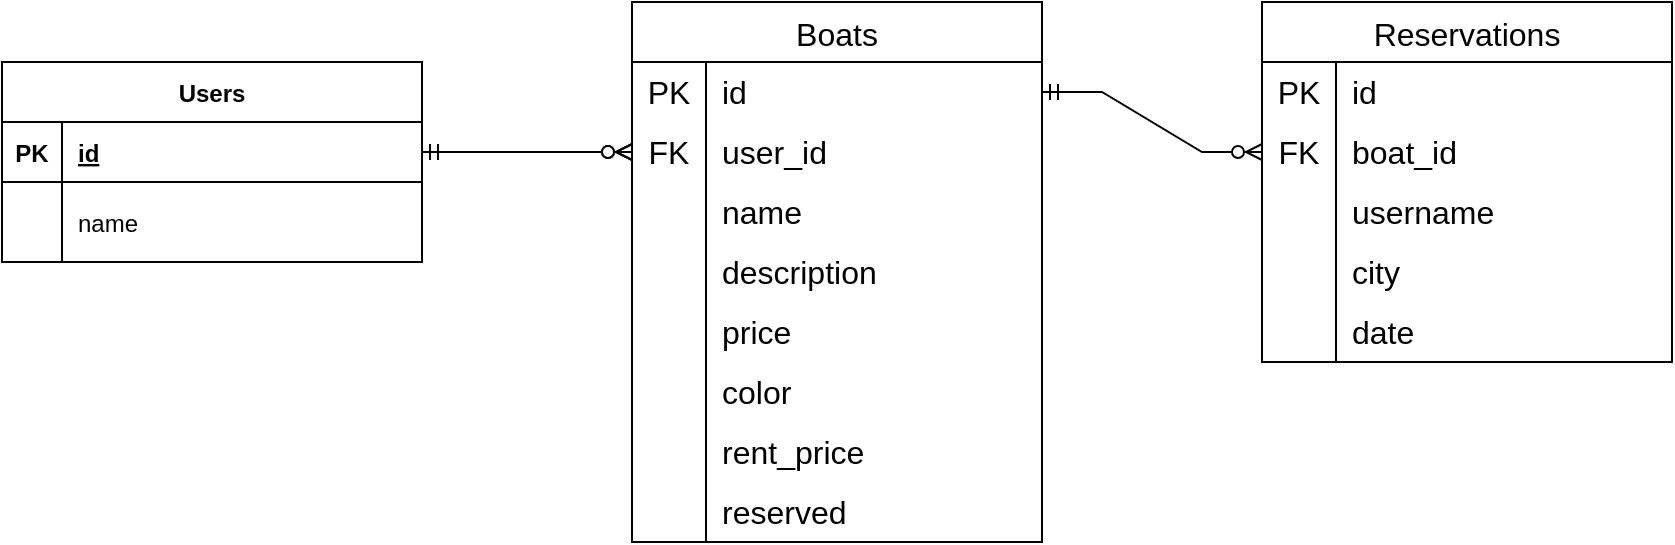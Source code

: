 <mxfile version="22.1.7" type="github">
  <diagram id="R2lEEEUBdFMjLlhIrx00" name="Page-1">
    <mxGraphModel dx="1434" dy="782" grid="1" gridSize="10" guides="1" tooltips="1" connect="1" arrows="1" fold="1" page="1" pageScale="1" pageWidth="850" pageHeight="1100" math="0" shadow="0" extFonts="Permanent Marker^https://fonts.googleapis.com/css?family=Permanent+Marker">
      <root>
        <mxCell id="0" />
        <mxCell id="1" parent="0" />
        <mxCell id="C-vyLk0tnHw3VtMMgP7b-23" value="Users" style="shape=table;startSize=30;container=1;collapsible=1;childLayout=tableLayout;fixedRows=1;rowLines=0;fontStyle=1;align=center;resizeLast=1;" parent="1" vertex="1">
          <mxGeometry y="80" width="210" height="100" as="geometry" />
        </mxCell>
        <mxCell id="C-vyLk0tnHw3VtMMgP7b-24" value="" style="shape=partialRectangle;collapsible=0;dropTarget=0;pointerEvents=0;fillColor=none;points=[[0,0.5],[1,0.5]];portConstraint=eastwest;top=0;left=0;right=0;bottom=1;" parent="C-vyLk0tnHw3VtMMgP7b-23" vertex="1">
          <mxGeometry y="30" width="210" height="30" as="geometry" />
        </mxCell>
        <mxCell id="C-vyLk0tnHw3VtMMgP7b-25" value="PK" style="shape=partialRectangle;overflow=hidden;connectable=0;fillColor=none;top=0;left=0;bottom=0;right=0;fontStyle=1;" parent="C-vyLk0tnHw3VtMMgP7b-24" vertex="1">
          <mxGeometry width="30" height="30" as="geometry">
            <mxRectangle width="30" height="30" as="alternateBounds" />
          </mxGeometry>
        </mxCell>
        <mxCell id="C-vyLk0tnHw3VtMMgP7b-26" value="id" style="shape=partialRectangle;overflow=hidden;connectable=0;fillColor=none;top=0;left=0;bottom=0;right=0;align=left;spacingLeft=6;fontStyle=5;" parent="C-vyLk0tnHw3VtMMgP7b-24" vertex="1">
          <mxGeometry x="30" width="180" height="30" as="geometry">
            <mxRectangle width="180" height="30" as="alternateBounds" />
          </mxGeometry>
        </mxCell>
        <mxCell id="C-vyLk0tnHw3VtMMgP7b-27" value="" style="shape=partialRectangle;collapsible=0;dropTarget=0;pointerEvents=0;fillColor=none;points=[[0,0.5],[1,0.5]];portConstraint=eastwest;top=0;left=0;right=0;bottom=0;" parent="C-vyLk0tnHw3VtMMgP7b-23" vertex="1">
          <mxGeometry y="60" width="210" height="40" as="geometry" />
        </mxCell>
        <mxCell id="C-vyLk0tnHw3VtMMgP7b-28" value="" style="shape=partialRectangle;overflow=hidden;connectable=0;fillColor=none;top=0;left=0;bottom=0;right=0;" parent="C-vyLk0tnHw3VtMMgP7b-27" vertex="1">
          <mxGeometry width="30" height="40" as="geometry">
            <mxRectangle width="30" height="40" as="alternateBounds" />
          </mxGeometry>
        </mxCell>
        <mxCell id="C-vyLk0tnHw3VtMMgP7b-29" value="name" style="shape=partialRectangle;overflow=hidden;connectable=0;fillColor=none;top=0;left=0;bottom=0;right=0;align=left;spacingLeft=6;" parent="C-vyLk0tnHw3VtMMgP7b-27" vertex="1">
          <mxGeometry x="30" width="180" height="40" as="geometry">
            <mxRectangle width="180" height="40" as="alternateBounds" />
          </mxGeometry>
        </mxCell>
        <mxCell id="molI-hexbiE29c1PewiQ-3" value="Boats" style="shape=table;startSize=30;container=1;collapsible=0;childLayout=tableLayout;fixedRows=1;rowLines=0;fontStyle=0;strokeColor=default;fontSize=16;" vertex="1" parent="1">
          <mxGeometry x="315" y="50" width="205" height="270" as="geometry" />
        </mxCell>
        <mxCell id="molI-hexbiE29c1PewiQ-4" value="" style="shape=tableRow;horizontal=0;startSize=0;swimlaneHead=0;swimlaneBody=0;top=0;left=0;bottom=0;right=0;collapsible=0;dropTarget=0;fillColor=none;points=[[0,0.5],[1,0.5]];portConstraint=eastwest;strokeColor=inherit;fontSize=16;" vertex="1" parent="molI-hexbiE29c1PewiQ-3">
          <mxGeometry y="30" width="205" height="30" as="geometry" />
        </mxCell>
        <mxCell id="molI-hexbiE29c1PewiQ-5" value="PK" style="shape=partialRectangle;html=1;whiteSpace=wrap;connectable=0;fillColor=none;top=0;left=0;bottom=0;right=0;overflow=hidden;pointerEvents=1;strokeColor=inherit;fontSize=16;" vertex="1" parent="molI-hexbiE29c1PewiQ-4">
          <mxGeometry width="37" height="30" as="geometry">
            <mxRectangle width="37" height="30" as="alternateBounds" />
          </mxGeometry>
        </mxCell>
        <mxCell id="molI-hexbiE29c1PewiQ-6" value="id" style="shape=partialRectangle;html=1;whiteSpace=wrap;connectable=0;fillColor=none;top=0;left=0;bottom=0;right=0;align=left;spacingLeft=6;overflow=hidden;strokeColor=inherit;fontSize=16;" vertex="1" parent="molI-hexbiE29c1PewiQ-4">
          <mxGeometry x="37" width="168" height="30" as="geometry">
            <mxRectangle width="168" height="30" as="alternateBounds" />
          </mxGeometry>
        </mxCell>
        <mxCell id="molI-hexbiE29c1PewiQ-7" value="" style="shape=tableRow;horizontal=0;startSize=0;swimlaneHead=0;swimlaneBody=0;top=0;left=0;bottom=0;right=0;collapsible=0;dropTarget=0;fillColor=none;points=[[0,0.5],[1,0.5]];portConstraint=eastwest;strokeColor=inherit;fontSize=16;" vertex="1" parent="molI-hexbiE29c1PewiQ-3">
          <mxGeometry y="60" width="205" height="30" as="geometry" />
        </mxCell>
        <mxCell id="molI-hexbiE29c1PewiQ-8" value="FK" style="shape=partialRectangle;html=1;whiteSpace=wrap;connectable=0;fillColor=none;top=0;left=0;bottom=0;right=0;overflow=hidden;strokeColor=inherit;fontSize=16;" vertex="1" parent="molI-hexbiE29c1PewiQ-7">
          <mxGeometry width="37" height="30" as="geometry">
            <mxRectangle width="37" height="30" as="alternateBounds" />
          </mxGeometry>
        </mxCell>
        <mxCell id="molI-hexbiE29c1PewiQ-9" value="user_id" style="shape=partialRectangle;html=1;whiteSpace=wrap;connectable=0;fillColor=none;top=0;left=0;bottom=0;right=0;align=left;spacingLeft=6;overflow=hidden;strokeColor=inherit;fontSize=16;" vertex="1" parent="molI-hexbiE29c1PewiQ-7">
          <mxGeometry x="37" width="168" height="30" as="geometry">
            <mxRectangle width="168" height="30" as="alternateBounds" />
          </mxGeometry>
        </mxCell>
        <mxCell id="molI-hexbiE29c1PewiQ-10" value="" style="shape=tableRow;horizontal=0;startSize=0;swimlaneHead=0;swimlaneBody=0;top=0;left=0;bottom=0;right=0;collapsible=0;dropTarget=0;fillColor=none;points=[[0,0.5],[1,0.5]];portConstraint=eastwest;strokeColor=inherit;fontSize=16;" vertex="1" parent="molI-hexbiE29c1PewiQ-3">
          <mxGeometry y="90" width="205" height="30" as="geometry" />
        </mxCell>
        <mxCell id="molI-hexbiE29c1PewiQ-11" value="" style="shape=partialRectangle;html=1;whiteSpace=wrap;connectable=0;fillColor=none;top=0;left=0;bottom=0;right=0;overflow=hidden;strokeColor=inherit;fontSize=16;" vertex="1" parent="molI-hexbiE29c1PewiQ-10">
          <mxGeometry width="37" height="30" as="geometry">
            <mxRectangle width="37" height="30" as="alternateBounds" />
          </mxGeometry>
        </mxCell>
        <mxCell id="molI-hexbiE29c1PewiQ-12" value="name" style="shape=partialRectangle;html=1;whiteSpace=wrap;connectable=0;fillColor=none;top=0;left=0;bottom=0;right=0;align=left;spacingLeft=6;overflow=hidden;strokeColor=inherit;fontSize=16;" vertex="1" parent="molI-hexbiE29c1PewiQ-10">
          <mxGeometry x="37" width="168" height="30" as="geometry">
            <mxRectangle width="168" height="30" as="alternateBounds" />
          </mxGeometry>
        </mxCell>
        <mxCell id="molI-hexbiE29c1PewiQ-13" value="" style="shape=tableRow;horizontal=0;startSize=0;swimlaneHead=0;swimlaneBody=0;top=0;left=0;bottom=0;right=0;collapsible=0;dropTarget=0;fillColor=none;points=[[0,0.5],[1,0.5]];portConstraint=eastwest;strokeColor=inherit;fontSize=16;" vertex="1" parent="molI-hexbiE29c1PewiQ-3">
          <mxGeometry y="120" width="205" height="30" as="geometry" />
        </mxCell>
        <mxCell id="molI-hexbiE29c1PewiQ-14" value="" style="shape=partialRectangle;html=1;whiteSpace=wrap;connectable=0;fillColor=none;top=0;left=0;bottom=0;right=0;overflow=hidden;strokeColor=inherit;fontSize=16;" vertex="1" parent="molI-hexbiE29c1PewiQ-13">
          <mxGeometry width="37" height="30" as="geometry">
            <mxRectangle width="37" height="30" as="alternateBounds" />
          </mxGeometry>
        </mxCell>
        <mxCell id="molI-hexbiE29c1PewiQ-15" value="description" style="shape=partialRectangle;html=1;whiteSpace=wrap;connectable=0;fillColor=none;top=0;left=0;bottom=0;right=0;align=left;spacingLeft=6;overflow=hidden;strokeColor=inherit;fontSize=16;" vertex="1" parent="molI-hexbiE29c1PewiQ-13">
          <mxGeometry x="37" width="168" height="30" as="geometry">
            <mxRectangle width="168" height="30" as="alternateBounds" />
          </mxGeometry>
        </mxCell>
        <mxCell id="molI-hexbiE29c1PewiQ-16" value="" style="shape=tableRow;horizontal=0;startSize=0;swimlaneHead=0;swimlaneBody=0;top=0;left=0;bottom=0;right=0;collapsible=0;dropTarget=0;fillColor=none;points=[[0,0.5],[1,0.5]];portConstraint=eastwest;strokeColor=inherit;fontSize=16;" vertex="1" parent="molI-hexbiE29c1PewiQ-3">
          <mxGeometry y="150" width="205" height="30" as="geometry" />
        </mxCell>
        <mxCell id="molI-hexbiE29c1PewiQ-17" value="" style="shape=partialRectangle;html=1;whiteSpace=wrap;connectable=0;fillColor=none;top=0;left=0;bottom=0;right=0;overflow=hidden;strokeColor=inherit;fontSize=16;" vertex="1" parent="molI-hexbiE29c1PewiQ-16">
          <mxGeometry width="37" height="30" as="geometry">
            <mxRectangle width="37" height="30" as="alternateBounds" />
          </mxGeometry>
        </mxCell>
        <mxCell id="molI-hexbiE29c1PewiQ-18" value="price" style="shape=partialRectangle;html=1;whiteSpace=wrap;connectable=0;fillColor=none;top=0;left=0;bottom=0;right=0;align=left;spacingLeft=6;overflow=hidden;strokeColor=inherit;fontSize=16;" vertex="1" parent="molI-hexbiE29c1PewiQ-16">
          <mxGeometry x="37" width="168" height="30" as="geometry">
            <mxRectangle width="168" height="30" as="alternateBounds" />
          </mxGeometry>
        </mxCell>
        <mxCell id="molI-hexbiE29c1PewiQ-19" value="" style="shape=tableRow;horizontal=0;startSize=0;swimlaneHead=0;swimlaneBody=0;top=0;left=0;bottom=0;right=0;collapsible=0;dropTarget=0;fillColor=none;points=[[0,0.5],[1,0.5]];portConstraint=eastwest;strokeColor=inherit;fontSize=16;" vertex="1" parent="molI-hexbiE29c1PewiQ-3">
          <mxGeometry y="180" width="205" height="30" as="geometry" />
        </mxCell>
        <mxCell id="molI-hexbiE29c1PewiQ-20" value="" style="shape=partialRectangle;html=1;whiteSpace=wrap;connectable=0;fillColor=none;top=0;left=0;bottom=0;right=0;overflow=hidden;strokeColor=inherit;fontSize=16;" vertex="1" parent="molI-hexbiE29c1PewiQ-19">
          <mxGeometry width="37" height="30" as="geometry">
            <mxRectangle width="37" height="30" as="alternateBounds" />
          </mxGeometry>
        </mxCell>
        <mxCell id="molI-hexbiE29c1PewiQ-21" value="color" style="shape=partialRectangle;html=1;whiteSpace=wrap;connectable=0;fillColor=none;top=0;left=0;bottom=0;right=0;align=left;spacingLeft=6;overflow=hidden;strokeColor=inherit;fontSize=16;" vertex="1" parent="molI-hexbiE29c1PewiQ-19">
          <mxGeometry x="37" width="168" height="30" as="geometry">
            <mxRectangle width="168" height="30" as="alternateBounds" />
          </mxGeometry>
        </mxCell>
        <mxCell id="molI-hexbiE29c1PewiQ-22" value="" style="shape=tableRow;horizontal=0;startSize=0;swimlaneHead=0;swimlaneBody=0;top=0;left=0;bottom=0;right=0;collapsible=0;dropTarget=0;fillColor=none;points=[[0,0.5],[1,0.5]];portConstraint=eastwest;strokeColor=inherit;fontSize=16;" vertex="1" parent="molI-hexbiE29c1PewiQ-3">
          <mxGeometry y="210" width="205" height="30" as="geometry" />
        </mxCell>
        <mxCell id="molI-hexbiE29c1PewiQ-23" value="" style="shape=partialRectangle;html=1;whiteSpace=wrap;connectable=0;fillColor=none;top=0;left=0;bottom=0;right=0;overflow=hidden;strokeColor=inherit;fontSize=16;" vertex="1" parent="molI-hexbiE29c1PewiQ-22">
          <mxGeometry width="37" height="30" as="geometry">
            <mxRectangle width="37" height="30" as="alternateBounds" />
          </mxGeometry>
        </mxCell>
        <mxCell id="molI-hexbiE29c1PewiQ-24" value="rent_price" style="shape=partialRectangle;html=1;whiteSpace=wrap;connectable=0;fillColor=none;top=0;left=0;bottom=0;right=0;align=left;spacingLeft=6;overflow=hidden;strokeColor=inherit;fontSize=16;" vertex="1" parent="molI-hexbiE29c1PewiQ-22">
          <mxGeometry x="37" width="168" height="30" as="geometry">
            <mxRectangle width="168" height="30" as="alternateBounds" />
          </mxGeometry>
        </mxCell>
        <mxCell id="molI-hexbiE29c1PewiQ-74" value="" style="shape=tableRow;horizontal=0;startSize=0;swimlaneHead=0;swimlaneBody=0;top=0;left=0;bottom=0;right=0;collapsible=0;dropTarget=0;fillColor=none;points=[[0,0.5],[1,0.5]];portConstraint=eastwest;strokeColor=inherit;fontSize=16;" vertex="1" parent="molI-hexbiE29c1PewiQ-3">
          <mxGeometry y="240" width="205" height="30" as="geometry" />
        </mxCell>
        <mxCell id="molI-hexbiE29c1PewiQ-75" value="" style="shape=partialRectangle;html=1;whiteSpace=wrap;connectable=0;fillColor=none;top=0;left=0;bottom=0;right=0;overflow=hidden;strokeColor=inherit;fontSize=16;" vertex="1" parent="molI-hexbiE29c1PewiQ-74">
          <mxGeometry width="37" height="30" as="geometry">
            <mxRectangle width="37" height="30" as="alternateBounds" />
          </mxGeometry>
        </mxCell>
        <mxCell id="molI-hexbiE29c1PewiQ-76" value="reserved" style="shape=partialRectangle;html=1;whiteSpace=wrap;connectable=0;fillColor=none;top=0;left=0;bottom=0;right=0;align=left;spacingLeft=6;overflow=hidden;strokeColor=inherit;fontSize=16;" vertex="1" parent="molI-hexbiE29c1PewiQ-74">
          <mxGeometry x="37" width="168" height="30" as="geometry">
            <mxRectangle width="168" height="30" as="alternateBounds" />
          </mxGeometry>
        </mxCell>
        <mxCell id="molI-hexbiE29c1PewiQ-25" value="" style="edgeStyle=entityRelationEdgeStyle;fontSize=12;html=1;endArrow=ERzeroToMany;startArrow=ERmandOne;rounded=0;exitX=1;exitY=0.5;exitDx=0;exitDy=0;entryX=0;entryY=0.5;entryDx=0;entryDy=0;" edge="1" parent="1" source="C-vyLk0tnHw3VtMMgP7b-24" target="molI-hexbiE29c1PewiQ-7">
          <mxGeometry width="100" height="100" relative="1" as="geometry">
            <mxPoint x="290" y="75" as="sourcePoint" />
            <mxPoint x="420" y="105" as="targetPoint" />
            <Array as="points">
              <mxPoint x="430" y="100" />
            </Array>
          </mxGeometry>
        </mxCell>
        <mxCell id="molI-hexbiE29c1PewiQ-27" value="Reservations" style="shape=table;startSize=30;container=1;collapsible=0;childLayout=tableLayout;fixedRows=1;rowLines=0;fontStyle=0;strokeColor=default;fontSize=16;" vertex="1" parent="1">
          <mxGeometry x="630" y="50" width="205" height="180" as="geometry" />
        </mxCell>
        <mxCell id="molI-hexbiE29c1PewiQ-28" value="" style="shape=tableRow;horizontal=0;startSize=0;swimlaneHead=0;swimlaneBody=0;top=0;left=0;bottom=0;right=0;collapsible=0;dropTarget=0;fillColor=none;points=[[0,0.5],[1,0.5]];portConstraint=eastwest;strokeColor=inherit;fontSize=16;" vertex="1" parent="molI-hexbiE29c1PewiQ-27">
          <mxGeometry y="30" width="205" height="30" as="geometry" />
        </mxCell>
        <mxCell id="molI-hexbiE29c1PewiQ-29" value="PK" style="shape=partialRectangle;html=1;whiteSpace=wrap;connectable=0;fillColor=none;top=0;left=0;bottom=0;right=0;overflow=hidden;pointerEvents=1;strokeColor=inherit;fontSize=16;" vertex="1" parent="molI-hexbiE29c1PewiQ-28">
          <mxGeometry width="37" height="30" as="geometry">
            <mxRectangle width="37" height="30" as="alternateBounds" />
          </mxGeometry>
        </mxCell>
        <mxCell id="molI-hexbiE29c1PewiQ-30" value="id" style="shape=partialRectangle;html=1;whiteSpace=wrap;connectable=0;fillColor=none;top=0;left=0;bottom=0;right=0;align=left;spacingLeft=6;overflow=hidden;strokeColor=inherit;fontSize=16;" vertex="1" parent="molI-hexbiE29c1PewiQ-28">
          <mxGeometry x="37" width="168" height="30" as="geometry">
            <mxRectangle width="168" height="30" as="alternateBounds" />
          </mxGeometry>
        </mxCell>
        <mxCell id="molI-hexbiE29c1PewiQ-31" value="" style="shape=tableRow;horizontal=0;startSize=0;swimlaneHead=0;swimlaneBody=0;top=0;left=0;bottom=0;right=0;collapsible=0;dropTarget=0;fillColor=none;points=[[0,0.5],[1,0.5]];portConstraint=eastwest;strokeColor=inherit;fontSize=16;" vertex="1" parent="molI-hexbiE29c1PewiQ-27">
          <mxGeometry y="60" width="205" height="30" as="geometry" />
        </mxCell>
        <mxCell id="molI-hexbiE29c1PewiQ-32" value="FK" style="shape=partialRectangle;html=1;whiteSpace=wrap;connectable=0;fillColor=none;top=0;left=0;bottom=0;right=0;overflow=hidden;strokeColor=inherit;fontSize=16;" vertex="1" parent="molI-hexbiE29c1PewiQ-31">
          <mxGeometry width="37" height="30" as="geometry">
            <mxRectangle width="37" height="30" as="alternateBounds" />
          </mxGeometry>
        </mxCell>
        <mxCell id="molI-hexbiE29c1PewiQ-33" value="boat_id" style="shape=partialRectangle;html=1;whiteSpace=wrap;connectable=0;fillColor=none;top=0;left=0;bottom=0;right=0;align=left;spacingLeft=6;overflow=hidden;strokeColor=inherit;fontSize=16;" vertex="1" parent="molI-hexbiE29c1PewiQ-31">
          <mxGeometry x="37" width="168" height="30" as="geometry">
            <mxRectangle width="168" height="30" as="alternateBounds" />
          </mxGeometry>
        </mxCell>
        <mxCell id="molI-hexbiE29c1PewiQ-34" value="" style="shape=tableRow;horizontal=0;startSize=0;swimlaneHead=0;swimlaneBody=0;top=0;left=0;bottom=0;right=0;collapsible=0;dropTarget=0;fillColor=none;points=[[0,0.5],[1,0.5]];portConstraint=eastwest;strokeColor=inherit;fontSize=16;" vertex="1" parent="molI-hexbiE29c1PewiQ-27">
          <mxGeometry y="90" width="205" height="30" as="geometry" />
        </mxCell>
        <mxCell id="molI-hexbiE29c1PewiQ-35" value="" style="shape=partialRectangle;html=1;whiteSpace=wrap;connectable=0;fillColor=none;top=0;left=0;bottom=0;right=0;overflow=hidden;strokeColor=inherit;fontSize=16;" vertex="1" parent="molI-hexbiE29c1PewiQ-34">
          <mxGeometry width="37" height="30" as="geometry">
            <mxRectangle width="37" height="30" as="alternateBounds" />
          </mxGeometry>
        </mxCell>
        <mxCell id="molI-hexbiE29c1PewiQ-36" value="username" style="shape=partialRectangle;html=1;whiteSpace=wrap;connectable=0;fillColor=none;top=0;left=0;bottom=0;right=0;align=left;spacingLeft=6;overflow=hidden;strokeColor=inherit;fontSize=16;" vertex="1" parent="molI-hexbiE29c1PewiQ-34">
          <mxGeometry x="37" width="168" height="30" as="geometry">
            <mxRectangle width="168" height="30" as="alternateBounds" />
          </mxGeometry>
        </mxCell>
        <mxCell id="molI-hexbiE29c1PewiQ-37" value="" style="shape=tableRow;horizontal=0;startSize=0;swimlaneHead=0;swimlaneBody=0;top=0;left=0;bottom=0;right=0;collapsible=0;dropTarget=0;fillColor=none;points=[[0,0.5],[1,0.5]];portConstraint=eastwest;strokeColor=inherit;fontSize=16;" vertex="1" parent="molI-hexbiE29c1PewiQ-27">
          <mxGeometry y="120" width="205" height="30" as="geometry" />
        </mxCell>
        <mxCell id="molI-hexbiE29c1PewiQ-38" value="" style="shape=partialRectangle;html=1;whiteSpace=wrap;connectable=0;fillColor=none;top=0;left=0;bottom=0;right=0;overflow=hidden;strokeColor=inherit;fontSize=16;" vertex="1" parent="molI-hexbiE29c1PewiQ-37">
          <mxGeometry width="37" height="30" as="geometry">
            <mxRectangle width="37" height="30" as="alternateBounds" />
          </mxGeometry>
        </mxCell>
        <mxCell id="molI-hexbiE29c1PewiQ-39" value="city" style="shape=partialRectangle;html=1;whiteSpace=wrap;connectable=0;fillColor=none;top=0;left=0;bottom=0;right=0;align=left;spacingLeft=6;overflow=hidden;strokeColor=inherit;fontSize=16;" vertex="1" parent="molI-hexbiE29c1PewiQ-37">
          <mxGeometry x="37" width="168" height="30" as="geometry">
            <mxRectangle width="168" height="30" as="alternateBounds" />
          </mxGeometry>
        </mxCell>
        <mxCell id="molI-hexbiE29c1PewiQ-40" value="" style="shape=tableRow;horizontal=0;startSize=0;swimlaneHead=0;swimlaneBody=0;top=0;left=0;bottom=0;right=0;collapsible=0;dropTarget=0;fillColor=none;points=[[0,0.5],[1,0.5]];portConstraint=eastwest;strokeColor=inherit;fontSize=16;" vertex="1" parent="molI-hexbiE29c1PewiQ-27">
          <mxGeometry y="150" width="205" height="30" as="geometry" />
        </mxCell>
        <mxCell id="molI-hexbiE29c1PewiQ-41" value="" style="shape=partialRectangle;html=1;whiteSpace=wrap;connectable=0;fillColor=none;top=0;left=0;bottom=0;right=0;overflow=hidden;strokeColor=inherit;fontSize=16;" vertex="1" parent="molI-hexbiE29c1PewiQ-40">
          <mxGeometry width="37" height="30" as="geometry">
            <mxRectangle width="37" height="30" as="alternateBounds" />
          </mxGeometry>
        </mxCell>
        <mxCell id="molI-hexbiE29c1PewiQ-42" value="date" style="shape=partialRectangle;html=1;whiteSpace=wrap;connectable=0;fillColor=none;top=0;left=0;bottom=0;right=0;align=left;spacingLeft=6;overflow=hidden;strokeColor=inherit;fontSize=16;" vertex="1" parent="molI-hexbiE29c1PewiQ-40">
          <mxGeometry x="37" width="168" height="30" as="geometry">
            <mxRectangle width="168" height="30" as="alternateBounds" />
          </mxGeometry>
        </mxCell>
        <mxCell id="molI-hexbiE29c1PewiQ-49" value="" style="edgeStyle=entityRelationEdgeStyle;fontSize=12;html=1;endArrow=ERzeroToMany;startArrow=ERmandOne;rounded=0;exitX=1;exitY=0.5;exitDx=0;exitDy=0;entryX=0;entryY=0.5;entryDx=0;entryDy=0;" edge="1" parent="1">
          <mxGeometry width="100" height="100" relative="1" as="geometry">
            <mxPoint x="210" y="125" as="sourcePoint" />
            <mxPoint x="315" y="125" as="targetPoint" />
            <Array as="points">
              <mxPoint x="430" y="100" />
            </Array>
          </mxGeometry>
        </mxCell>
        <mxCell id="molI-hexbiE29c1PewiQ-50" value="" style="edgeStyle=entityRelationEdgeStyle;fontSize=12;html=1;endArrow=ERzeroToMany;startArrow=ERmandOne;rounded=0;exitX=1;exitY=0.5;exitDx=0;exitDy=0;entryX=0;entryY=0.5;entryDx=0;entryDy=0;" edge="1" parent="1" source="molI-hexbiE29c1PewiQ-4" target="molI-hexbiE29c1PewiQ-31">
          <mxGeometry width="100" height="100" relative="1" as="geometry">
            <mxPoint x="525" y="129.5" as="sourcePoint" />
            <mxPoint x="630" y="129.5" as="targetPoint" />
            <Array as="points">
              <mxPoint x="745" y="104.5" />
            </Array>
          </mxGeometry>
        </mxCell>
      </root>
    </mxGraphModel>
  </diagram>
</mxfile>
